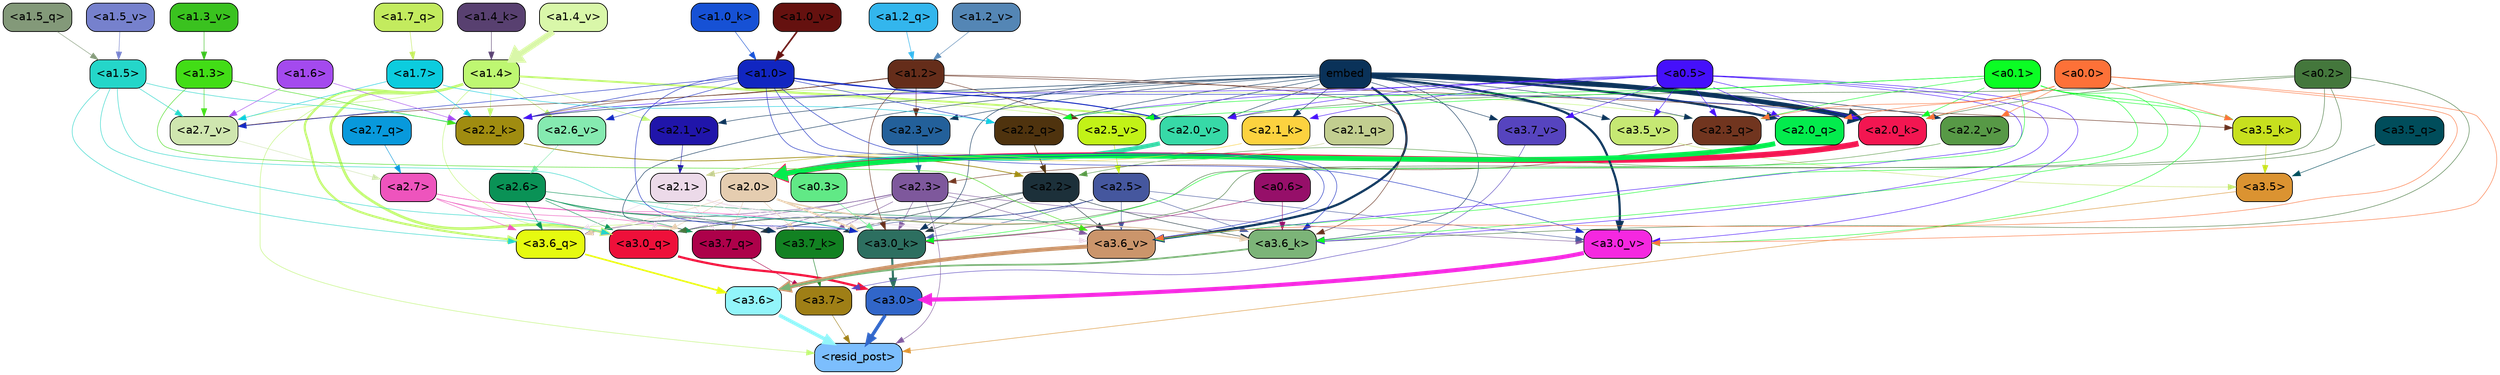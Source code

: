 strict digraph "" {
	graph [bgcolor=transparent,
		layout=dot,
		overlap=false,
		splines=true
	];
	"<a3.7>"	[color=black,
		fillcolor="#9f7f16",
		fontname=Helvetica,
		shape=box,
		style="filled, rounded"];
	"<resid_post>"	[color=black,
		fillcolor="#7cbefd",
		fontname=Helvetica,
		shape=box,
		style="filled, rounded"];
	"<a3.7>" -> "<resid_post>"	[color="#9f7f16",
		penwidth=0.6];
	"<a3.6>"	[color=black,
		fillcolor="#92f5fa",
		fontname=Helvetica,
		shape=box,
		style="filled, rounded"];
	"<a3.6>" -> "<resid_post>"	[color="#92f5fa",
		penwidth=4.646730065345764];
	"<a3.5>"	[color=black,
		fillcolor="#db9331",
		fontname=Helvetica,
		shape=box,
		style="filled, rounded"];
	"<a3.5>" -> "<resid_post>"	[color="#db9331",
		penwidth=0.6];
	"<a3.0>"	[color=black,
		fillcolor="#3166c9",
		fontname=Helvetica,
		shape=box,
		style="filled, rounded"];
	"<a3.0>" -> "<resid_post>"	[color="#3166c9",
		penwidth=4.323132634162903];
	"<a2.3>"	[color=black,
		fillcolor="#7e589c",
		fontname=Helvetica,
		shape=box,
		style="filled, rounded"];
	"<a2.3>" -> "<resid_post>"	[color="#7e589c",
		penwidth=0.6];
	"<a3.7_q>"	[color=black,
		fillcolor="#ad014a",
		fontname=Helvetica,
		shape=box,
		style="filled, rounded"];
	"<a2.3>" -> "<a3.7_q>"	[color="#7e589c",
		penwidth=0.6];
	"<a3.6_q>"	[color=black,
		fillcolor="#e6fa10",
		fontname=Helvetica,
		shape=box,
		style="filled, rounded"];
	"<a2.3>" -> "<a3.6_q>"	[color="#7e589c",
		penwidth=0.6];
	"<a3.0_q>"	[color=black,
		fillcolor="#ee103a",
		fontname=Helvetica,
		shape=box,
		style="filled, rounded"];
	"<a2.3>" -> "<a3.0_q>"	[color="#7e589c",
		penwidth=0.6];
	"<a3.7_k>"	[color=black,
		fillcolor="#128122",
		fontname=Helvetica,
		shape=box,
		style="filled, rounded"];
	"<a2.3>" -> "<a3.7_k>"	[color="#7e589c",
		penwidth=0.6];
	"<a3.0_k>"	[color=black,
		fillcolor="#2d6f60",
		fontname=Helvetica,
		shape=box,
		style="filled, rounded"];
	"<a2.3>" -> "<a3.0_k>"	[color="#7e589c",
		penwidth=0.6];
	"<a3.6_v>"	[color=black,
		fillcolor="#cb956b",
		fontname=Helvetica,
		shape=box,
		style="filled, rounded"];
	"<a2.3>" -> "<a3.6_v>"	[color="#7e589c",
		penwidth=0.6];
	"<a3.0_v>"	[color=black,
		fillcolor="#f528e0",
		fontname=Helvetica,
		shape=box,
		style="filled, rounded"];
	"<a2.3>" -> "<a3.0_v>"	[color="#7e589c",
		penwidth=0.6];
	"<a1.4>"	[color=black,
		fillcolor="#bef771",
		fontname=Helvetica,
		shape=box,
		style="filled, rounded"];
	"<a1.4>" -> "<resid_post>"	[color="#bef771",
		penwidth=0.6];
	"<a1.4>" -> "<a3.7_q>"	[color="#bef771",
		penwidth=0.6];
	"<a1.4>" -> "<a3.6_q>"	[color="#bef771",
		penwidth=2.700703263282776];
	"<a1.4>" -> "<a3.0_q>"	[color="#bef771",
		penwidth=3.34255850315094];
	"<a2.3_q>"	[color=black,
		fillcolor="#71351f",
		fontname=Helvetica,
		shape=box,
		style="filled, rounded"];
	"<a1.4>" -> "<a2.3_q>"	[color="#bef771",
		penwidth=0.6];
	"<a2.2_k>"	[color=black,
		fillcolor="#a08c10",
		fontname=Helvetica,
		shape=box,
		style="filled, rounded"];
	"<a1.4>" -> "<a2.2_k>"	[color="#bef771",
		penwidth=0.6];
	"<a2.7_v>"	[color=black,
		fillcolor="#cfe6af",
		fontname=Helvetica,
		shape=box,
		style="filled, rounded"];
	"<a1.4>" -> "<a2.7_v>"	[color="#bef771",
		penwidth=0.6];
	"<a2.6_v>"	[color=black,
		fillcolor="#85eab0",
		fontname=Helvetica,
		shape=box,
		style="filled, rounded"];
	"<a1.4>" -> "<a2.6_v>"	[color="#bef771",
		penwidth=0.6];
	"<a2.5_v>"	[color=black,
		fillcolor="#c2f217",
		fontname=Helvetica,
		shape=box,
		style="filled, rounded"];
	"<a1.4>" -> "<a2.5_v>"	[color="#bef771",
		penwidth=0.6];
	"<a2.1_v>"	[color=black,
		fillcolor="#2015aa",
		fontname=Helvetica,
		shape=box,
		style="filled, rounded"];
	"<a1.4>" -> "<a2.1_v>"	[color="#bef771",
		penwidth=0.6];
	"<a2.0_v>"	[color=black,
		fillcolor="#37d9a7",
		fontname=Helvetica,
		shape=box,
		style="filled, rounded"];
	"<a1.4>" -> "<a2.0_v>"	[color="#bef771",
		penwidth=2.387977123260498];
	"<a3.7_q>" -> "<a3.7>"	[color="#ad014a",
		penwidth=0.6];
	"<a3.6_q>" -> "<a3.6>"	[color="#e6fa10",
		penwidth=2.03758105635643];
	"<a3.5_q>"	[color=black,
		fillcolor="#004d5b",
		fontname=Helvetica,
		shape=box,
		style="filled, rounded"];
	"<a3.5_q>" -> "<a3.5>"	[color="#004d5b",
		penwidth=0.6];
	"<a3.0_q>" -> "<a3.0>"	[color="#ee103a",
		penwidth=2.8638100624084473];
	"<a3.7_k>" -> "<a3.7>"	[color="#128122",
		penwidth=0.6];
	"<a3.6_k>"	[color=black,
		fillcolor="#7cb478",
		fontname=Helvetica,
		shape=box,
		style="filled, rounded"];
	"<a3.6_k>" -> "<a3.6>"	[color="#7cb478",
		penwidth=2.174198240041733];
	"<a3.5_k>"	[color=black,
		fillcolor="#c7e01e",
		fontname=Helvetica,
		shape=box,
		style="filled, rounded"];
	"<a3.5_k>" -> "<a3.5>"	[color="#c7e01e",
		penwidth=0.6];
	"<a3.0_k>" -> "<a3.0>"	[color="#2d6f60",
		penwidth=2.6274144649505615];
	"<a3.7_v>"	[color=black,
		fillcolor="#5644bf",
		fontname=Helvetica,
		shape=box,
		style="filled, rounded"];
	"<a3.7_v>" -> "<a3.7>"	[color="#5644bf",
		penwidth=0.6];
	"<a3.6_v>" -> "<a3.6>"	[color="#cb956b",
		penwidth=5.002329230308533];
	"<a3.5_v>"	[color=black,
		fillcolor="#c6e873",
		fontname=Helvetica,
		shape=box,
		style="filled, rounded"];
	"<a3.5_v>" -> "<a3.5>"	[color="#c6e873",
		penwidth=0.6];
	"<a3.0_v>" -> "<a3.0>"	[color="#f528e0",
		penwidth=5.188832879066467];
	"<a2.7>"	[color=black,
		fillcolor="#ee54bd",
		fontname=Helvetica,
		shape=box,
		style="filled, rounded"];
	"<a2.7>" -> "<a3.7_q>"	[color="#ee54bd",
		penwidth=0.6];
	"<a2.7>" -> "<a3.6_q>"	[color="#ee54bd",
		penwidth=0.6];
	"<a2.7>" -> "<a3.0_q>"	[color="#ee54bd",
		penwidth=0.6];
	"<a2.7>" -> "<a3.7_k>"	[color="#ee54bd",
		penwidth=0.6];
	"<a2.7>" -> "<a3.0_k>"	[color="#ee54bd",
		penwidth=0.6];
	"<a2.6>"	[color=black,
		fillcolor="#0a9256",
		fontname=Helvetica,
		shape=box,
		style="filled, rounded"];
	"<a2.6>" -> "<a3.7_q>"	[color="#0a9256",
		penwidth=0.6];
	"<a2.6>" -> "<a3.6_q>"	[color="#0a9256",
		penwidth=0.6];
	"<a2.6>" -> "<a3.0_q>"	[color="#0a9256",
		penwidth=0.6];
	"<a2.6>" -> "<a3.7_k>"	[color="#0a9256",
		penwidth=0.6];
	"<a2.6>" -> "<a3.6_k>"	[color="#0a9256",
		penwidth=0.6];
	"<a2.6>" -> "<a3.0_k>"	[color="#0a9256",
		penwidth=0.6];
	"<a2.5>"	[color=black,
		fillcolor="#45579e",
		fontname=Helvetica,
		shape=box,
		style="filled, rounded"];
	"<a2.5>" -> "<a3.7_q>"	[color="#45579e",
		penwidth=0.6];
	"<a2.5>" -> "<a3.0_q>"	[color="#45579e",
		penwidth=0.6];
	"<a2.5>" -> "<a3.7_k>"	[color="#45579e",
		penwidth=0.6];
	"<a2.5>" -> "<a3.6_k>"	[color="#45579e",
		penwidth=0.6];
	"<a2.5>" -> "<a3.0_k>"	[color="#45579e",
		penwidth=0.6];
	"<a2.5>" -> "<a3.6_v>"	[color="#45579e",
		penwidth=0.6];
	"<a2.5>" -> "<a3.0_v>"	[color="#45579e",
		penwidth=0.6];
	"<a2.2>"	[color=black,
		fillcolor="#1c303a",
		fontname=Helvetica,
		shape=box,
		style="filled, rounded"];
	"<a2.2>" -> "<a3.7_q>"	[color="#1c303a",
		penwidth=0.6];
	"<a2.2>" -> "<a3.7_k>"	[color="#1c303a",
		penwidth=0.6];
	"<a2.2>" -> "<a3.6_k>"	[color="#1c303a",
		penwidth=0.6];
	"<a2.2>" -> "<a3.0_k>"	[color="#1c303a",
		penwidth=0.6];
	"<a2.2>" -> "<a3.6_v>"	[color="#1c303a",
		penwidth=0.6];
	"<a2.1>"	[color=black,
		fillcolor="#ecdae9",
		fontname=Helvetica,
		shape=box,
		style="filled, rounded"];
	"<a2.1>" -> "<a3.7_q>"	[color="#ecdae9",
		penwidth=0.6];
	"<a2.1>" -> "<a3.6_q>"	[color="#ecdae9",
		penwidth=0.6];
	"<a2.1>" -> "<a3.0_q>"	[color="#ecdae9",
		penwidth=0.6];
	"<a2.1>" -> "<a3.7_k>"	[color="#ecdae9",
		penwidth=0.6];
	"<a2.1>" -> "<a3.6_k>"	[color="#ecdae9",
		penwidth=0.6];
	"<a2.1>" -> "<a3.0_k>"	[color="#ecdae9",
		penwidth=0.6];
	"<a2.1>" -> "<a3.6_v>"	[color="#ecdae9",
		penwidth=0.6];
	"<a2.0>"	[color=black,
		fillcolor="#e5cdb0",
		fontname=Helvetica,
		shape=box,
		style="filled, rounded"];
	"<a2.0>" -> "<a3.7_q>"	[color="#e5cdb0",
		penwidth=0.6];
	"<a2.0>" -> "<a3.6_q>"	[color="#e5cdb0",
		penwidth=0.6];
	"<a2.0>" -> "<a3.0_q>"	[color="#e5cdb0",
		penwidth=0.6];
	"<a2.0>" -> "<a3.7_k>"	[color="#e5cdb0",
		penwidth=0.6];
	"<a2.0>" -> "<a3.6_k>"	[color="#e5cdb0",
		penwidth=1.6454488784074783];
	"<a2.0>" -> "<a3.0_k>"	[color="#e5cdb0",
		penwidth=2.2218968719244003];
	"<a1.5>"	[color=black,
		fillcolor="#24d6c9",
		fontname=Helvetica,
		shape=box,
		style="filled, rounded"];
	"<a1.5>" -> "<a3.6_q>"	[color="#24d6c9",
		penwidth=0.6];
	"<a1.5>" -> "<a3.0_q>"	[color="#24d6c9",
		penwidth=0.6];
	"<a1.5>" -> "<a3.0_k>"	[color="#24d6c9",
		penwidth=0.6];
	"<a1.5>" -> "<a2.2_k>"	[color="#24d6c9",
		penwidth=0.6];
	"<a1.5>" -> "<a2.7_v>"	[color="#24d6c9",
		penwidth=0.6];
	"<a0.2>"	[color=black,
		fillcolor="#44773c",
		fontname=Helvetica,
		shape=box,
		style="filled, rounded"];
	"<a0.2>" -> "<a3.0_q>"	[color="#44773c",
		penwidth=0.6];
	"<a0.2>" -> "<a3.6_k>"	[color="#44773c",
		penwidth=0.6];
	"<a0.2>" -> "<a3.0_k>"	[color="#44773c",
		penwidth=0.6];
	"<a2.0_k>"	[color=black,
		fillcolor="#f31651",
		fontname=Helvetica,
		shape=box,
		style="filled, rounded"];
	"<a0.2>" -> "<a2.0_k>"	[color="#44773c",
		penwidth=0.6];
	"<a0.2>" -> "<a2.0_v>"	[color="#44773c",
		penwidth=0.6];
	embed	[color=black,
		fillcolor="#0a3259",
		fontname=Helvetica,
		shape=box,
		style="filled, rounded"];
	embed -> "<a3.7_k>"	[color="#0a3259",
		penwidth=0.6];
	embed -> "<a3.6_k>"	[color="#0a3259",
		penwidth=0.6];
	embed -> "<a3.0_k>"	[color="#0a3259",
		penwidth=0.6];
	embed -> "<a3.7_v>"	[color="#0a3259",
		penwidth=0.6];
	embed -> "<a3.6_v>"	[color="#0a3259",
		penwidth=2.8301228284835815];
	embed -> "<a3.5_v>"	[color="#0a3259",
		penwidth=0.6];
	embed -> "<a3.0_v>"	[color="#0a3259",
		penwidth=2.7660785913467407];
	embed -> "<a2.3_q>"	[color="#0a3259",
		penwidth=0.6];
	"<a2.2_q>"	[color=black,
		fillcolor="#4f330e",
		fontname=Helvetica,
		shape=box,
		style="filled, rounded"];
	embed -> "<a2.2_q>"	[color="#0a3259",
		penwidth=0.6];
	"<a2.0_q>"	[color=black,
		fillcolor="#03ec4d",
		fontname=Helvetica,
		shape=box,
		style="filled, rounded"];
	embed -> "<a2.0_q>"	[color="#0a3259",
		penwidth=2.918822765350342];
	embed -> "<a2.2_k>"	[color="#0a3259",
		penwidth=0.7099294662475586];
	"<a2.1_k>"	[color=black,
		fillcolor="#fcd23f",
		fontname=Helvetica,
		shape=box,
		style="filled, rounded"];
	embed -> "<a2.1_k>"	[color="#0a3259",
		penwidth=0.6];
	embed -> "<a2.0_k>"	[color="#0a3259",
		penwidth=6.075345039367676];
	embed -> "<a2.5_v>"	[color="#0a3259",
		penwidth=0.6];
	"<a2.3_v>"	[color=black,
		fillcolor="#23609a",
		fontname=Helvetica,
		shape=box,
		style="filled, rounded"];
	embed -> "<a2.3_v>"	[color="#0a3259",
		penwidth=0.6];
	"<a2.2_v>"	[color=black,
		fillcolor="#579946",
		fontname=Helvetica,
		shape=box,
		style="filled, rounded"];
	embed -> "<a2.2_v>"	[color="#0a3259",
		penwidth=0.6909599304199219];
	embed -> "<a2.1_v>"	[color="#0a3259",
		penwidth=0.6];
	embed -> "<a2.0_v>"	[color="#0a3259",
		penwidth=0.6];
	"<a1.2>"	[color=black,
		fillcolor="#652d1a",
		fontname=Helvetica,
		shape=box,
		style="filled, rounded"];
	"<a1.2>" -> "<a3.6_k>"	[color="#652d1a",
		penwidth=0.6];
	"<a1.2>" -> "<a3.5_k>"	[color="#652d1a",
		penwidth=0.6];
	"<a1.2>" -> "<a3.0_k>"	[color="#652d1a",
		penwidth=0.6];
	"<a1.2>" -> "<a2.2_k>"	[color="#652d1a",
		penwidth=0.6];
	"<a1.2>" -> "<a2.7_v>"	[color="#652d1a",
		penwidth=0.6];
	"<a1.2>" -> "<a2.5_v>"	[color="#652d1a",
		penwidth=0.6];
	"<a1.2>" -> "<a2.3_v>"	[color="#652d1a",
		penwidth=0.6];
	"<a1.0>"	[color=black,
		fillcolor="#1126c1",
		fontname=Helvetica,
		shape=box,
		style="filled, rounded"];
	"<a1.0>" -> "<a3.6_k>"	[color="#1126c1",
		penwidth=0.6];
	"<a1.0>" -> "<a3.0_k>"	[color="#1126c1",
		penwidth=0.6];
	"<a1.0>" -> "<a3.6_v>"	[color="#1126c1",
		penwidth=0.6];
	"<a1.0>" -> "<a3.0_v>"	[color="#1126c1",
		penwidth=0.6];
	"<a1.0>" -> "<a2.2_q>"	[color="#1126c1",
		penwidth=0.6];
	"<a1.0>" -> "<a2.2_k>"	[color="#1126c1",
		penwidth=0.6];
	"<a1.0>" -> "<a2.0_k>"	[color="#1126c1",
		penwidth=0.6];
	"<a1.0>" -> "<a2.7_v>"	[color="#1126c1",
		penwidth=0.6];
	"<a1.0>" -> "<a2.6_v>"	[color="#1126c1",
		penwidth=0.6];
	"<a1.0>" -> "<a2.0_v>"	[color="#1126c1",
		penwidth=1.2435333728790283];
	"<a0.6>"	[color=black,
		fillcolor="#960f69",
		fontname=Helvetica,
		shape=box,
		style="filled, rounded"];
	"<a0.6>" -> "<a3.6_k>"	[color="#960f69",
		penwidth=0.6];
	"<a0.6>" -> "<a3.0_k>"	[color="#960f69",
		penwidth=0.6];
	"<a0.5>"	[color=black,
		fillcolor="#4510fb",
		fontname=Helvetica,
		shape=box,
		style="filled, rounded"];
	"<a0.5>" -> "<a3.6_k>"	[color="#4510fb",
		penwidth=0.6];
	"<a0.5>" -> "<a3.7_v>"	[color="#4510fb",
		penwidth=0.6];
	"<a0.5>" -> "<a3.6_v>"	[color="#4510fb",
		penwidth=0.6];
	"<a0.5>" -> "<a3.5_v>"	[color="#4510fb",
		penwidth=0.6];
	"<a0.5>" -> "<a3.0_v>"	[color="#4510fb",
		penwidth=0.6124261617660522];
	"<a0.5>" -> "<a2.3_q>"	[color="#4510fb",
		penwidth=0.6];
	"<a0.5>" -> "<a2.2_q>"	[color="#4510fb",
		penwidth=0.6];
	"<a0.5>" -> "<a2.0_q>"	[color="#4510fb",
		penwidth=0.6];
	"<a0.5>" -> "<a2.2_k>"	[color="#4510fb",
		penwidth=0.6];
	"<a0.5>" -> "<a2.1_k>"	[color="#4510fb",
		penwidth=0.6];
	"<a0.5>" -> "<a2.0_k>"	[color="#4510fb",
		penwidth=0.6112704277038574];
	"<a0.5>" -> "<a2.0_v>"	[color="#4510fb",
		penwidth=0.6];
	"<a0.1>"	[color=black,
		fillcolor="#0bfd24",
		fontname=Helvetica,
		shape=box,
		style="filled, rounded"];
	"<a0.1>" -> "<a3.6_k>"	[color="#0bfd24",
		penwidth=0.6];
	"<a0.1>" -> "<a3.5_k>"	[color="#0bfd24",
		penwidth=0.6];
	"<a0.1>" -> "<a3.0_k>"	[color="#0bfd24",
		penwidth=0.6];
	"<a0.1>" -> "<a3.6_v>"	[color="#0bfd24",
		penwidth=0.6];
	"<a0.1>" -> "<a3.0_v>"	[color="#0bfd24",
		penwidth=0.6];
	"<a0.1>" -> "<a2.3_q>"	[color="#0bfd24",
		penwidth=0.6];
	"<a0.1>" -> "<a2.2_q>"	[color="#0bfd24",
		penwidth=0.6];
	"<a0.1>" -> "<a2.0_k>"	[color="#0bfd24",
		penwidth=0.6];
	"<a0.1>" -> "<a2.5_v>"	[color="#0bfd24",
		penwidth=0.6];
	"<a0.0>"	[color=black,
		fillcolor="#fd7138",
		fontname=Helvetica,
		shape=box,
		style="filled, rounded"];
	"<a0.0>" -> "<a3.5_k>"	[color="#fd7138",
		penwidth=0.6];
	"<a0.0>" -> "<a3.6_v>"	[color="#fd7138",
		penwidth=0.6];
	"<a0.0>" -> "<a3.0_v>"	[color="#fd7138",
		penwidth=0.6];
	"<a0.0>" -> "<a2.3_q>"	[color="#fd7138",
		penwidth=0.6];
	"<a0.0>" -> "<a2.0_q>"	[color="#fd7138",
		penwidth=0.6];
	"<a0.0>" -> "<a2.0_k>"	[color="#fd7138",
		penwidth=0.6];
	"<a0.0>" -> "<a2.2_v>"	[color="#fd7138",
		penwidth=0.6];
	"<a0.3>"	[color=black,
		fillcolor="#61e986",
		fontname=Helvetica,
		shape=box,
		style="filled, rounded"];
	"<a0.3>" -> "<a3.0_k>"	[color="#61e986",
		penwidth=0.6];
	"<a1.3>"	[color=black,
		fillcolor="#42dd16",
		fontname=Helvetica,
		shape=box,
		style="filled, rounded"];
	"<a1.3>" -> "<a3.6_v>"	[color="#42dd16",
		penwidth=0.6];
	"<a1.3>" -> "<a2.2_k>"	[color="#42dd16",
		penwidth=0.6];
	"<a1.3>" -> "<a2.7_v>"	[color="#42dd16",
		penwidth=0.6];
	"<a2.7_q>"	[color=black,
		fillcolor="#0899dc",
		fontname=Helvetica,
		shape=box,
		style="filled, rounded"];
	"<a2.7_q>" -> "<a2.7>"	[color="#0899dc",
		penwidth=0.6];
	"<a2.3_q>" -> "<a2.3>"	[color="#71351f",
		penwidth=0.6];
	"<a2.2_q>" -> "<a2.2>"	[color="#4f330e",
		penwidth=0.8114519119262695];
	"<a2.1_q>"	[color=black,
		fillcolor="#c2ce90",
		fontname=Helvetica,
		shape=box,
		style="filled, rounded"];
	"<a2.1_q>" -> "<a2.1>"	[color="#c2ce90",
		penwidth=0.6];
	"<a2.0_q>" -> "<a2.0>"	[color="#03ec4d",
		penwidth=6.2323237657547];
	"<a2.2_k>" -> "<a2.2>"	[color="#a08c10",
		penwidth=0.9331893920898438];
	"<a2.1_k>" -> "<a2.1>"	[color="#fcd23f",
		penwidth=0.6];
	"<a2.0_k>" -> "<a2.0>"	[color="#f31651",
		penwidth=7.158664226531982];
	"<a2.7_v>" -> "<a2.7>"	[color="#cfe6af",
		penwidth=0.6];
	"<a2.6_v>" -> "<a2.6>"	[color="#85eab0",
		penwidth=0.6];
	"<a2.5_v>" -> "<a2.5>"	[color="#c2f217",
		penwidth=0.6657319068908691];
	"<a2.3_v>" -> "<a2.3>"	[color="#23609a",
		penwidth=0.6];
	"<a2.2_v>" -> "<a2.2>"	[color="#579946",
		penwidth=0.6];
	"<a2.1_v>" -> "<a2.1>"	[color="#2015aa",
		penwidth=0.6];
	"<a2.0_v>" -> "<a2.0>"	[color="#37d9a7",
		penwidth=5.380099236965179];
	"<a1.7>"	[color=black,
		fillcolor="#0cccde",
		fontname=Helvetica,
		shape=box,
		style="filled, rounded"];
	"<a1.7>" -> "<a2.2_q>"	[color="#0cccde",
		penwidth=0.6];
	"<a1.7>" -> "<a2.2_k>"	[color="#0cccde",
		penwidth=0.6];
	"<a1.7>" -> "<a2.7_v>"	[color="#0cccde",
		penwidth=0.6];
	"<a1.6>"	[color=black,
		fillcolor="#a44aee",
		fontname=Helvetica,
		shape=box,
		style="filled, rounded"];
	"<a1.6>" -> "<a2.2_k>"	[color="#a44aee",
		penwidth=0.6];
	"<a1.6>" -> "<a2.7_v>"	[color="#a44aee",
		penwidth=0.6];
	"<a1.7_q>"	[color=black,
		fillcolor="#c3eb5e",
		fontname=Helvetica,
		shape=box,
		style="filled, rounded"];
	"<a1.7_q>" -> "<a1.7>"	[color="#c3eb5e",
		penwidth=0.6];
	"<a1.5_q>"	[color=black,
		fillcolor="#839979",
		fontname=Helvetica,
		shape=box,
		style="filled, rounded"];
	"<a1.5_q>" -> "<a1.5>"	[color="#839979",
		penwidth=0.6];
	"<a1.2_q>"	[color=black,
		fillcolor="#33b6ed",
		fontname=Helvetica,
		shape=box,
		style="filled, rounded"];
	"<a1.2_q>" -> "<a1.2>"	[color="#33b6ed",
		penwidth=0.6965713500976562];
	"<a1.4_k>"	[color=black,
		fillcolor="#584070",
		fontname=Helvetica,
		shape=box,
		style="filled, rounded"];
	"<a1.4_k>" -> "<a1.4>"	[color="#584070",
		penwidth=0.6];
	"<a1.0_k>"	[color=black,
		fillcolor="#1651d5",
		fontname=Helvetica,
		shape=box,
		style="filled, rounded"];
	"<a1.0_k>" -> "<a1.0>"	[color="#1651d5",
		penwidth=0.6];
	"<a1.5_v>"	[color=black,
		fillcolor="#7681cd",
		fontname=Helvetica,
		shape=box,
		style="filled, rounded"];
	"<a1.5_v>" -> "<a1.5>"	[color="#7681cd",
		penwidth=0.6];
	"<a1.4_v>"	[color=black,
		fillcolor="#d9f7a9",
		fontname=Helvetica,
		shape=box,
		style="filled, rounded"];
	"<a1.4_v>" -> "<a1.4>"	[color="#d9f7a9",
		penwidth=7.649995803833008];
	"<a1.3_v>"	[color=black,
		fillcolor="#3ac21f",
		fontname=Helvetica,
		shape=box,
		style="filled, rounded"];
	"<a1.3_v>" -> "<a1.3>"	[color="#3ac21f",
		penwidth=0.6];
	"<a1.2_v>"	[color=black,
		fillcolor="#5486b5",
		fontname=Helvetica,
		shape=box,
		style="filled, rounded"];
	"<a1.2_v>" -> "<a1.2>"	[color="#5486b5",
		penwidth=0.6];
	"<a1.0_v>"	[color=black,
		fillcolor="#65110f",
		fontname=Helvetica,
		shape=box,
		style="filled, rounded"];
	"<a1.0_v>" -> "<a1.0>"	[color="#65110f",
		penwidth=2.050852060317993];
}
